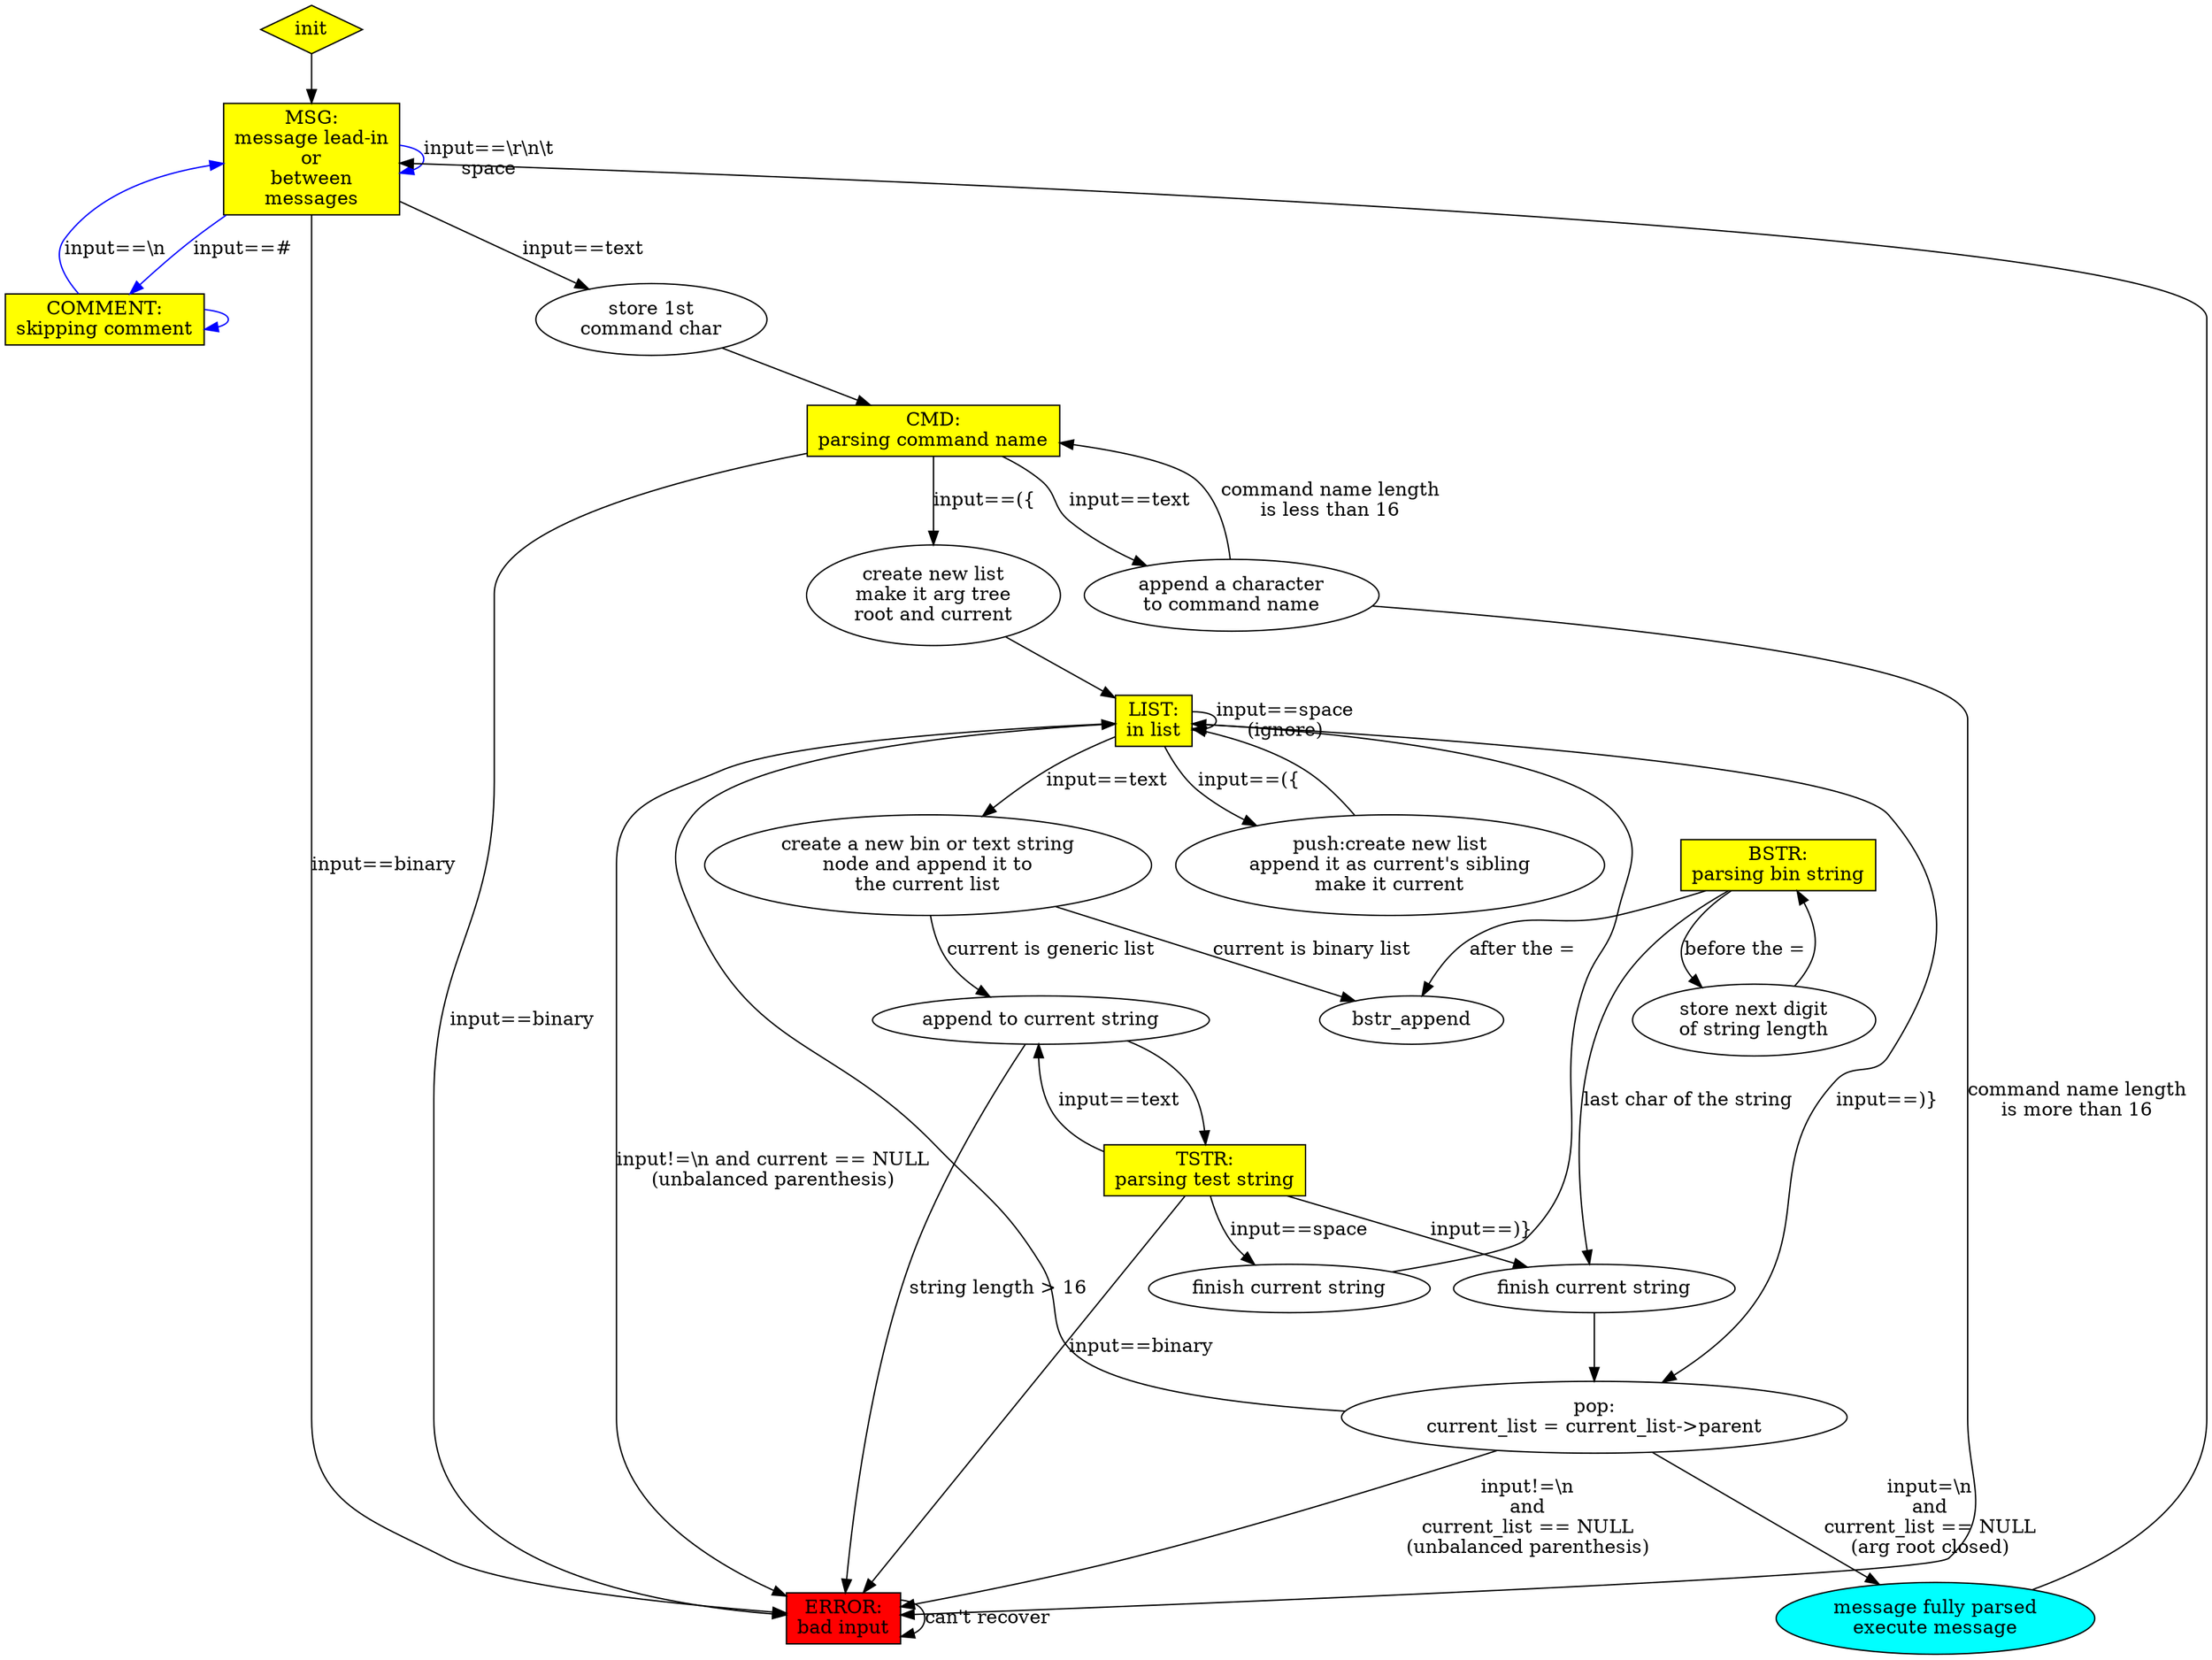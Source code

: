 digraph parse_state_macine {


MSG [label="MSG:\nmessage lead-in\nor\nbetween\nmessages" shape=box style=filled fillcolor=yellow]
COMMENT [label="COMMENT:\nskipping comment" shape=box style=filled fillcolor=yellow]
CMD [label="CMD:\nparsing command name" shape=box style=filled fillcolor=yellow]
TSTR [label="TSTR:\nparsing test string" shape=box style=filled fillcolor=yellow]
BSTR [label="BSTR:\nparsing bin string" shape=box style=filled fillcolor=yellow]
LIST [label="LIST:\nin list" shape=box style=filled fillcolor=yellow]
ERROR [label="ERROR:\nbad input" shape=box style=filled fillcolor=red]

######## MSG

init [shape="diamond" style=filled fillcolor=yellow]
init -> MSG

msg_append [label="store 1st\ncommand char"]

MSG -> COMMENT [label="input==#" color=blue]
MSG -> MSG [label="input==\\r\\n\\t\nspace" color=blue]
MSG -> ERROR [label="input==binary"]
MSG -> msg_append [label="input==text"]
msg_append -> CMD

######## COMMENT

COMMENT -> MSG [label="input==\\n" color=blue]
COMMENT -> COMMENT [color=blue]


######## CMD
cmd_list_new [label="create new list\nmake it arg tree\nroot and current"]
cmd_list_new -> LIST
cmd_append [label="append a character\nto command name"]
cmd_append -> CMD [label="command name length\nis less than 16"]
cmd_append -> ERROR [label="command name length\nis more than 16"]
CMD -> cmd_list_new [label="input==({"]
CMD -> ERROR [label="input==binary"]
CMD -> cmd_append [label="input==text"]

######## LIST
got_msg [label="message fully parsed\nexecute message"  style=filled fillcolor=cyan]
got_msg -> MSG
pop [label="pop:\ncurrent_list = current_list->parent"]
pop -> got_msg [label="input=\\n\nand\ncurrent_list == NULL\n(arg root closed)"]
pop -> ERROR [label="input!=\\n\nand\ncurrent_list == NULL\n(unbalanced parenthesis)"]
pop -> LIST
push [label="push:\create new list\nappend it as current's sibling\nmake it current"]
push->LIST
new_str [label="create a new bin or text string\nnode and append it to\nthe current list"]
new_str -> tstr_append [label="current is generic list"]
new_str -> bstr_append [label="current is binary list"]

LIST -> pop [label="input==)}"]
LIST -> push [label="input==({"]
LIST -> LIST [label="input==space\n(ignore)"]
LIST -> ERROR [label="input!=\\n and current == NULL\n(unbalanced parenthesis)"]
LIST -> new_str [label="input==text"]

######## TSTR
str_fin [label="finish current string\n"]
str_fin -> LIST
str_fin_pop [label="finish current string\n"]
str_fin_pop -> pop
tstr_append [label="append to current string\n"]
tstr_append -> ERROR [label="string length > 16"]
tstr_append -> TSTR
TSTR -> str_fin [label="input==space"]
TSTR -> str_fin_pop [label="input==)}"]
TSTR -> ERROR [label="input==binary"]
TSTR -> tstr_append [label="input==text"]

######## BSTR
read_base64 [label="store next digit\nof string length"]
read_base64 -> BSTR
BSTR -> read_base64 [label="before the ="]
BSTR -> bstr_append [label="after the ="]
BSTR -> str_fin_pop [label="last char of the string"]

######## ERR
ERROR -> ERROR [label="can't recover"]

}

